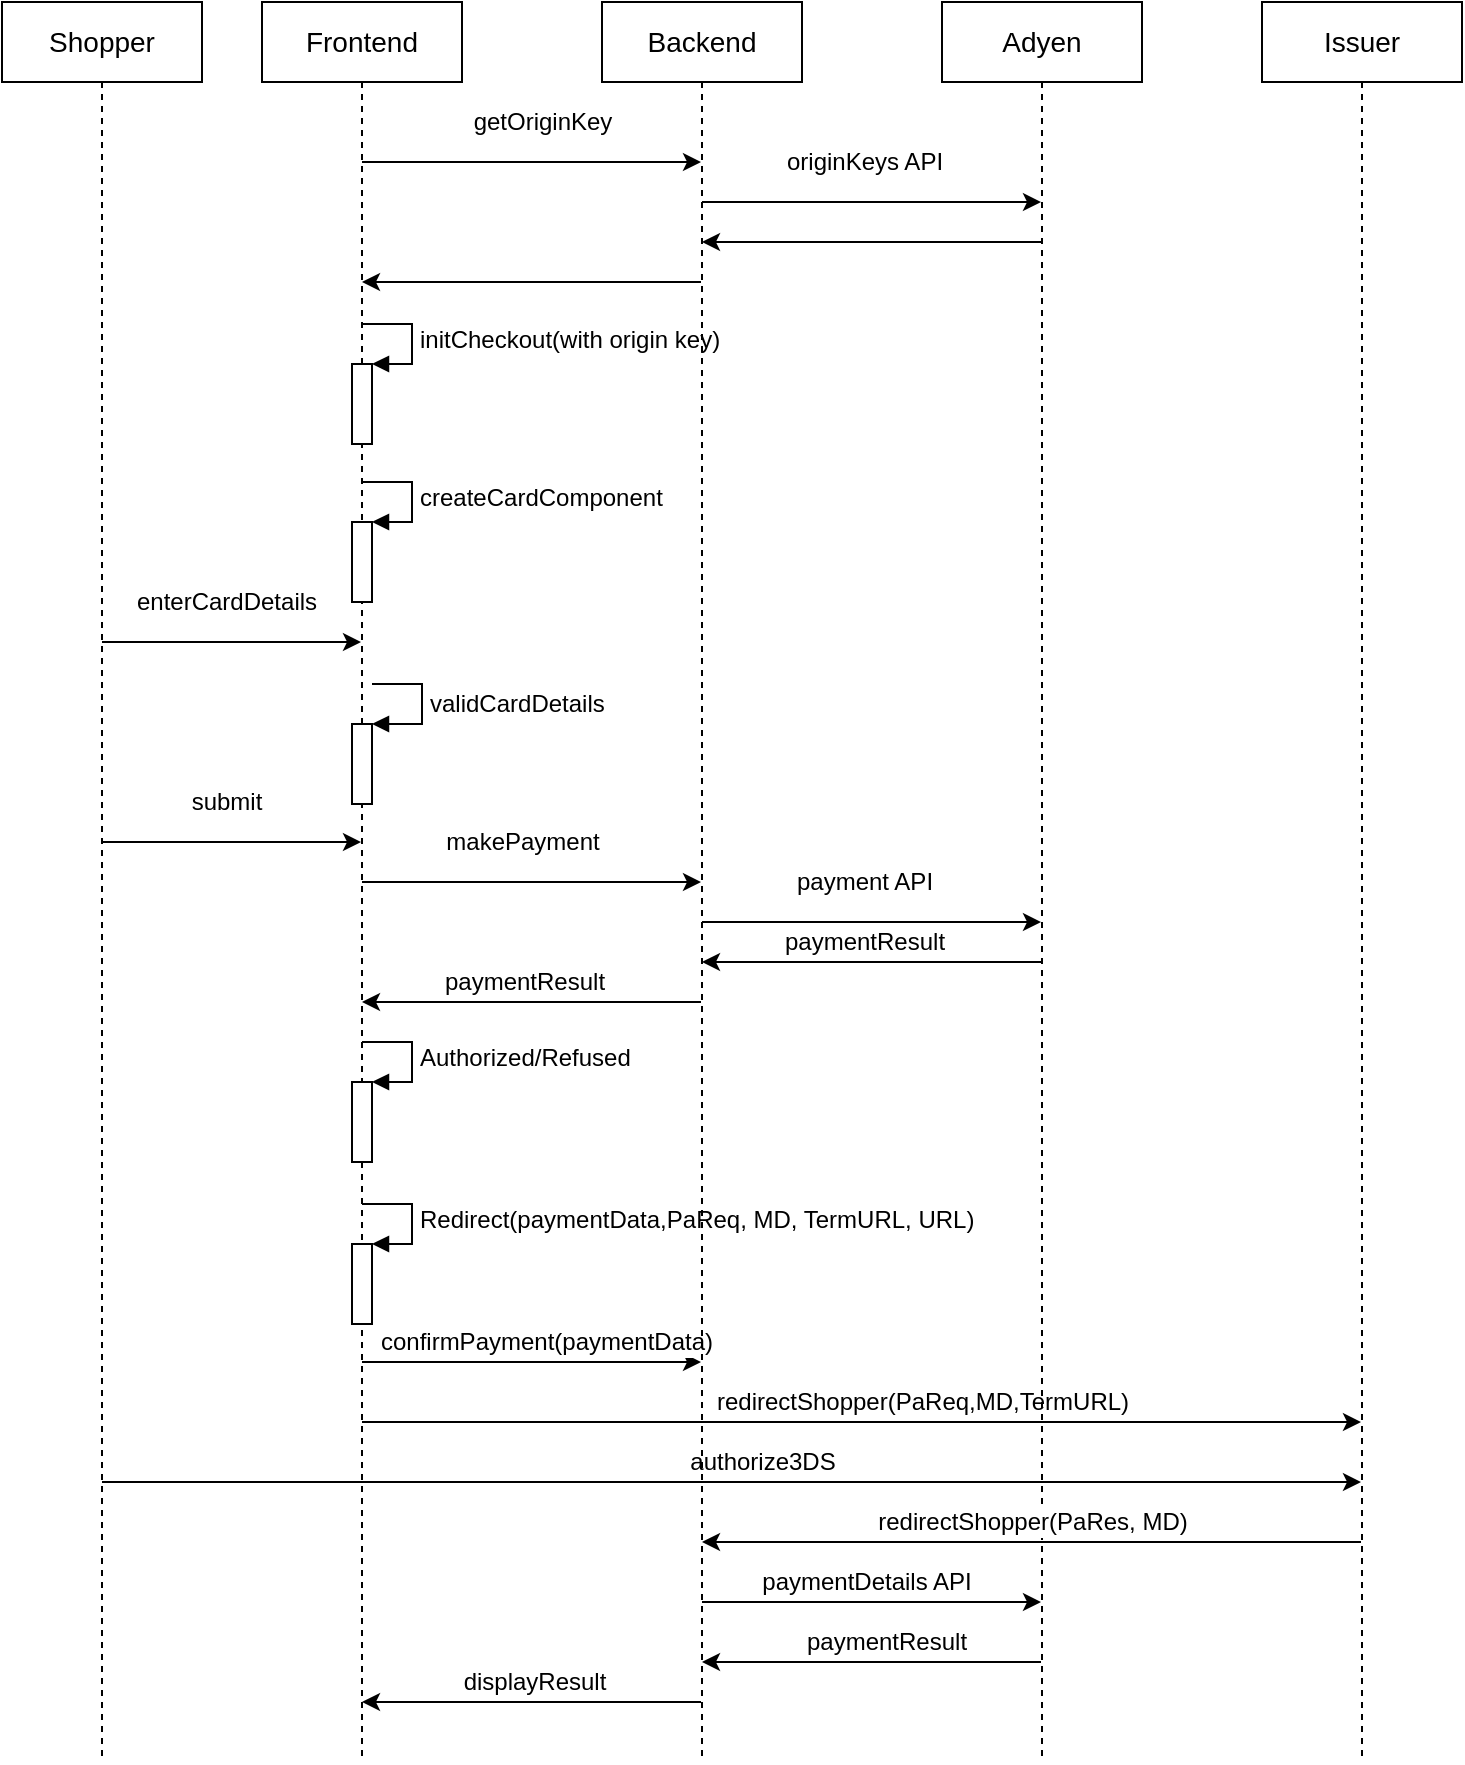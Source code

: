 <mxfile version="10.5.2" type="github"><diagram id="1lBWRXIuGNN_vF2pSEd8" name="Page-1"><mxGraphModel dx="2038" dy="1204" grid="1" gridSize="10" guides="1" tooltips="1" connect="1" arrows="1" fold="1" page="1" pageScale="1" pageWidth="827" pageHeight="1169" math="0" shadow="0"><root><mxCell id="0"/><mxCell id="1" parent="0"/><mxCell id="CIP1V62lfx__hymgTGc--11" style="edgeStyle=orthogonalEdgeStyle;rounded=0;orthogonalLoop=1;jettySize=auto;html=1;fontSize=12;" edge="1" parent="1" source="CIP1V62lfx__hymgTGc--2" target="CIP1V62lfx__hymgTGc--5"><mxGeometry relative="1" as="geometry"><Array as="points"><mxPoint x="330" y="120"/><mxPoint x="330" y="120"/></Array></mxGeometry></mxCell><mxCell id="CIP1V62lfx__hymgTGc--15" value="getOriginKey" style="text;html=1;resizable=0;points=[];align=center;verticalAlign=middle;labelBackgroundColor=#ffffff;fontSize=12;" vertex="1" connectable="0" parent="CIP1V62lfx__hymgTGc--11"><mxGeometry x="0.112" y="-2" relative="1" as="geometry"><mxPoint x="-4.5" y="-22" as="offset"/></mxGeometry></mxCell><mxCell id="CIP1V62lfx__hymgTGc--27" style="edgeStyle=orthogonalEdgeStyle;rounded=0;orthogonalLoop=1;jettySize=auto;html=1;fontSize=12;" edge="1" parent="1" source="CIP1V62lfx__hymgTGc--2" target="CIP1V62lfx__hymgTGc--5"><mxGeometry relative="1" as="geometry"><Array as="points"><mxPoint x="320" y="480"/><mxPoint x="320" y="480"/></Array></mxGeometry></mxCell><mxCell id="CIP1V62lfx__hymgTGc--28" value="makePayment" style="text;html=1;resizable=0;points=[];align=center;verticalAlign=middle;labelBackgroundColor=#ffffff;fontSize=12;" vertex="1" connectable="0" parent="CIP1V62lfx__hymgTGc--27"><mxGeometry x="0.147" y="4" relative="1" as="geometry"><mxPoint x="-17.5" y="-16" as="offset"/></mxGeometry></mxCell><mxCell id="CIP1V62lfx__hymgTGc--41" style="edgeStyle=orthogonalEdgeStyle;rounded=0;orthogonalLoop=1;jettySize=auto;html=1;fontSize=12;" edge="1" parent="1" source="CIP1V62lfx__hymgTGc--2" target="CIP1V62lfx__hymgTGc--32"><mxGeometry relative="1" as="geometry"><Array as="points"><mxPoint x="500" y="750"/><mxPoint x="500" y="750"/></Array></mxGeometry></mxCell><mxCell id="CIP1V62lfx__hymgTGc--43" value="redirectShopper(PaReq,MD,TermURL)" style="text;html=1;resizable=0;points=[];align=center;verticalAlign=middle;labelBackgroundColor=#ffffff;fontSize=12;" vertex="1" connectable="0" parent="CIP1V62lfx__hymgTGc--41"><mxGeometry x="0.166" y="2" relative="1" as="geometry"><mxPoint x="-11.5" y="-8" as="offset"/></mxGeometry></mxCell><mxCell id="CIP1V62lfx__hymgTGc--48" value="confirmPayment(paymentData)" style="edgeStyle=orthogonalEdgeStyle;rounded=0;orthogonalLoop=1;jettySize=auto;html=1;fontSize=12;" edge="1" parent="1" source="CIP1V62lfx__hymgTGc--2" target="CIP1V62lfx__hymgTGc--5"><mxGeometry x="0.065" y="10" relative="1" as="geometry"><Array as="points"><mxPoint x="330" y="720"/><mxPoint x="330" y="720"/></Array><mxPoint x="1" as="offset"/></mxGeometry></mxCell><mxCell id="CIP1V62lfx__hymgTGc--2" value="Frontend&lt;br style=&quot;font-size: 14px;&quot;&gt;" style="shape=umlLifeline;perimeter=lifelinePerimeter;whiteSpace=wrap;html=1;container=1;collapsible=0;recursiveResize=0;outlineConnect=0;fontSize=14;" vertex="1" parent="1"><mxGeometry x="190" y="40" width="100" height="880" as="geometry"/></mxCell><mxCell id="CIP1V62lfx__hymgTGc--23" value="" style="html=1;points=[];perimeter=orthogonalPerimeter;fontSize=12;" vertex="1" parent="CIP1V62lfx__hymgTGc--2"><mxGeometry x="45" y="361" width="10" height="40" as="geometry"/></mxCell><mxCell id="CIP1V62lfx__hymgTGc--24" value="validCardDetails" style="edgeStyle=orthogonalEdgeStyle;html=1;align=left;spacingLeft=2;endArrow=block;rounded=0;entryX=1;entryY=0;fontSize=12;" edge="1" target="CIP1V62lfx__hymgTGc--23" parent="CIP1V62lfx__hymgTGc--2"><mxGeometry relative="1" as="geometry"><mxPoint x="55" y="341" as="sourcePoint"/><Array as="points"><mxPoint x="80" y="341"/></Array></mxGeometry></mxCell><mxCell id="CIP1V62lfx__hymgTGc--53" value="" style="html=1;points=[];perimeter=orthogonalPerimeter;fontSize=12;" vertex="1" parent="CIP1V62lfx__hymgTGc--2"><mxGeometry x="45" y="181" width="10" height="40" as="geometry"/></mxCell><mxCell id="CIP1V62lfx__hymgTGc--54" value="initCheckout(with origin key)&lt;br style=&quot;font-size: 12px;&quot;&gt;" style="edgeStyle=orthogonalEdgeStyle;html=1;align=left;spacingLeft=2;endArrow=block;rounded=0;entryX=1;entryY=0;fontSize=12;" edge="1" target="CIP1V62lfx__hymgTGc--53" parent="CIP1V62lfx__hymgTGc--2"><mxGeometry relative="1" as="geometry"><mxPoint x="50" y="161" as="sourcePoint"/><Array as="points"><mxPoint x="75" y="161"/></Array></mxGeometry></mxCell><mxCell id="CIP1V62lfx__hymgTGc--56" value="" style="html=1;points=[];perimeter=orthogonalPerimeter;fontSize=12;" vertex="1" parent="CIP1V62lfx__hymgTGc--2"><mxGeometry x="45" y="260" width="10" height="40" as="geometry"/></mxCell><mxCell id="CIP1V62lfx__hymgTGc--57" value="createCardComponent&lt;br style=&quot;font-size: 12px;&quot;&gt;" style="edgeStyle=orthogonalEdgeStyle;html=1;align=left;spacingLeft=2;endArrow=block;rounded=0;entryX=1;entryY=0;fontSize=12;" edge="1" target="CIP1V62lfx__hymgTGc--56" parent="CIP1V62lfx__hymgTGc--2"><mxGeometry relative="1" as="geometry"><mxPoint x="50" y="240" as="sourcePoint"/><Array as="points"><mxPoint x="75" y="240"/></Array></mxGeometry></mxCell><mxCell id="CIP1V62lfx__hymgTGc--58" value="" style="html=1;points=[];perimeter=orthogonalPerimeter;fontSize=12;" vertex="1" parent="CIP1V62lfx__hymgTGc--2"><mxGeometry x="45" y="540" width="10" height="40" as="geometry"/></mxCell><mxCell id="CIP1V62lfx__hymgTGc--59" value="Authorized/Refused&lt;br style=&quot;font-size: 12px;&quot;&gt;" style="edgeStyle=orthogonalEdgeStyle;html=1;align=left;spacingLeft=2;endArrow=block;rounded=0;entryX=1;entryY=0;fontSize=12;" edge="1" target="CIP1V62lfx__hymgTGc--58" parent="CIP1V62lfx__hymgTGc--2"><mxGeometry relative="1" as="geometry"><mxPoint x="50" y="520" as="sourcePoint"/><Array as="points"><mxPoint x="75" y="520"/></Array></mxGeometry></mxCell><mxCell id="CIP1V62lfx__hymgTGc--60" value="" style="html=1;points=[];perimeter=orthogonalPerimeter;fontSize=12;" vertex="1" parent="CIP1V62lfx__hymgTGc--2"><mxGeometry x="45" y="621" width="10" height="40" as="geometry"/></mxCell><mxCell id="CIP1V62lfx__hymgTGc--61" value="Redirect(paymentData,PaReq, MD, TermURL, URL)&lt;br style=&quot;font-size: 12px;&quot;&gt;" style="edgeStyle=orthogonalEdgeStyle;html=1;align=left;spacingLeft=2;endArrow=block;rounded=0;entryX=1;entryY=0;fontSize=12;" edge="1" target="CIP1V62lfx__hymgTGc--60" parent="CIP1V62lfx__hymgTGc--2"><mxGeometry relative="1" as="geometry"><mxPoint x="50" y="601" as="sourcePoint"/><Array as="points"><mxPoint x="75" y="601"/></Array></mxGeometry></mxCell><mxCell id="CIP1V62lfx__hymgTGc--22" value="enterCardDetails" style="edgeStyle=orthogonalEdgeStyle;rounded=0;orthogonalLoop=1;jettySize=auto;html=1;fontSize=12;" edge="1" parent="1" source="CIP1V62lfx__hymgTGc--4" target="CIP1V62lfx__hymgTGc--2"><mxGeometry x="0.085" y="22" relative="1" as="geometry"><Array as="points"><mxPoint x="180" y="360"/><mxPoint x="180" y="360"/></Array><mxPoint x="-9" y="2" as="offset"/></mxGeometry></mxCell><mxCell id="CIP1V62lfx__hymgTGc--26" value="submit" style="edgeStyle=orthogonalEdgeStyle;rounded=0;orthogonalLoop=1;jettySize=auto;html=1;fontSize=12;" edge="1" parent="1" source="CIP1V62lfx__hymgTGc--4" target="CIP1V62lfx__hymgTGc--2"><mxGeometry x="0.085" y="22" relative="1" as="geometry"><Array as="points"><mxPoint x="180" y="460"/><mxPoint x="180" y="460"/></Array><mxPoint x="-9" y="2" as="offset"/></mxGeometry></mxCell><mxCell id="CIP1V62lfx__hymgTGc--44" style="edgeStyle=orthogonalEdgeStyle;rounded=0;orthogonalLoop=1;jettySize=auto;html=1;fontSize=12;" edge="1" parent="1" source="CIP1V62lfx__hymgTGc--4" target="CIP1V62lfx__hymgTGc--32"><mxGeometry relative="1" as="geometry"><Array as="points"><mxPoint x="480" y="780"/><mxPoint x="480" y="780"/></Array></mxGeometry></mxCell><mxCell id="CIP1V62lfx__hymgTGc--45" value="authorize3DS" style="text;html=1;resizable=0;points=[];align=center;verticalAlign=middle;labelBackgroundColor=#ffffff;fontSize=12;" vertex="1" connectable="0" parent="CIP1V62lfx__hymgTGc--44"><mxGeometry x="0.176" y="-40" relative="1" as="geometry"><mxPoint x="-40.5" y="-50" as="offset"/></mxGeometry></mxCell><mxCell id="CIP1V62lfx__hymgTGc--4" value="Shopper" style="shape=umlLifeline;perimeter=lifelinePerimeter;whiteSpace=wrap;html=1;container=1;collapsible=0;recursiveResize=0;outlineConnect=0;fontSize=14;" vertex="1" parent="1"><mxGeometry x="60" y="40" width="100" height="880" as="geometry"/></mxCell><mxCell id="CIP1V62lfx__hymgTGc--12" style="edgeStyle=orthogonalEdgeStyle;rounded=0;orthogonalLoop=1;jettySize=auto;html=1;fontSize=12;" edge="1" parent="1" source="CIP1V62lfx__hymgTGc--5" target="CIP1V62lfx__hymgTGc--6"><mxGeometry relative="1" as="geometry"><Array as="points"><mxPoint x="500" y="140"/><mxPoint x="500" y="140"/></Array></mxGeometry></mxCell><mxCell id="CIP1V62lfx__hymgTGc--16" value="originKeys API" style="text;html=1;resizable=0;points=[];align=center;verticalAlign=middle;labelBackgroundColor=#ffffff;fontSize=12;" vertex="1" connectable="0" parent="CIP1V62lfx__hymgTGc--12"><mxGeometry x="0.065" y="-11" relative="1" as="geometry"><mxPoint x="-9.5" y="-31" as="offset"/></mxGeometry></mxCell><mxCell id="CIP1V62lfx__hymgTGc--14" style="edgeStyle=orthogonalEdgeStyle;rounded=0;orthogonalLoop=1;jettySize=auto;html=1;fontSize=12;" edge="1" parent="1" source="CIP1V62lfx__hymgTGc--5" target="CIP1V62lfx__hymgTGc--2"><mxGeometry relative="1" as="geometry"><Array as="points"><mxPoint x="330" y="180"/><mxPoint x="330" y="180"/></Array></mxGeometry></mxCell><mxCell id="CIP1V62lfx__hymgTGc--29" value="payment API" style="edgeStyle=orthogonalEdgeStyle;rounded=0;orthogonalLoop=1;jettySize=auto;html=1;fontSize=12;" edge="1" parent="1" source="CIP1V62lfx__hymgTGc--5" target="CIP1V62lfx__hymgTGc--6"><mxGeometry x="-0.053" y="20" relative="1" as="geometry"><Array as="points"><mxPoint x="500" y="500"/><mxPoint x="500" y="500"/></Array><mxPoint as="offset"/></mxGeometry></mxCell><mxCell id="CIP1V62lfx__hymgTGc--31" value="paymentResult&lt;br style=&quot;font-size: 12px;&quot;&gt;" style="edgeStyle=orthogonalEdgeStyle;rounded=0;orthogonalLoop=1;jettySize=auto;html=1;fontSize=12;" edge="1" parent="1" source="CIP1V62lfx__hymgTGc--5" target="CIP1V62lfx__hymgTGc--2"><mxGeometry x="0.053" y="-10" relative="1" as="geometry"><Array as="points"><mxPoint x="330" y="540"/><mxPoint x="330" y="540"/></Array><mxPoint as="offset"/></mxGeometry></mxCell><mxCell id="CIP1V62lfx__hymgTGc--49" value="paymentDetails API" style="edgeStyle=orthogonalEdgeStyle;rounded=0;orthogonalLoop=1;jettySize=auto;html=1;fontSize=12;" edge="1" parent="1" source="CIP1V62lfx__hymgTGc--5" target="CIP1V62lfx__hymgTGc--6"><mxGeometry x="0.065" y="14" relative="1" as="geometry"><Array as="points"><mxPoint x="500" y="840"/><mxPoint x="500" y="840"/></Array><mxPoint x="-9" y="4" as="offset"/></mxGeometry></mxCell><mxCell id="CIP1V62lfx__hymgTGc--51" style="edgeStyle=orthogonalEdgeStyle;rounded=0;orthogonalLoop=1;jettySize=auto;html=1;fontSize=12;" edge="1" parent="1" source="CIP1V62lfx__hymgTGc--5" target="CIP1V62lfx__hymgTGc--2"><mxGeometry relative="1" as="geometry"><Array as="points"><mxPoint x="350" y="890"/><mxPoint x="350" y="890"/></Array></mxGeometry></mxCell><mxCell id="CIP1V62lfx__hymgTGc--52" value="displayResult" style="text;html=1;resizable=0;points=[];align=center;verticalAlign=middle;labelBackgroundColor=#ffffff;fontSize=12;" vertex="1" connectable="0" parent="CIP1V62lfx__hymgTGc--51"><mxGeometry x="-0.065" y="6" relative="1" as="geometry"><mxPoint x="-4.5" y="-16" as="offset"/></mxGeometry></mxCell><mxCell id="CIP1V62lfx__hymgTGc--5" value="Backend" style="shape=umlLifeline;perimeter=lifelinePerimeter;whiteSpace=wrap;html=1;container=1;collapsible=0;recursiveResize=0;outlineConnect=0;fontSize=14;" vertex="1" parent="1"><mxGeometry x="360" y="40" width="100" height="880" as="geometry"/></mxCell><mxCell id="CIP1V62lfx__hymgTGc--13" style="edgeStyle=orthogonalEdgeStyle;rounded=0;orthogonalLoop=1;jettySize=auto;html=1;fontSize=12;" edge="1" parent="1" source="CIP1V62lfx__hymgTGc--6" target="CIP1V62lfx__hymgTGc--5"><mxGeometry relative="1" as="geometry"><Array as="points"><mxPoint x="480" y="160"/><mxPoint x="480" y="160"/></Array></mxGeometry></mxCell><mxCell id="CIP1V62lfx__hymgTGc--30" value="paymentResult&lt;br style=&quot;font-size: 12px;&quot;&gt;" style="edgeStyle=orthogonalEdgeStyle;rounded=0;orthogonalLoop=1;jettySize=auto;html=1;fontSize=12;" edge="1" parent="1" source="CIP1V62lfx__hymgTGc--6" target="CIP1V62lfx__hymgTGc--5"><mxGeometry x="0.053" y="-10" relative="1" as="geometry"><Array as="points"><mxPoint x="490" y="520"/><mxPoint x="490" y="520"/></Array><mxPoint as="offset"/></mxGeometry></mxCell><mxCell id="CIP1V62lfx__hymgTGc--50" value="paymentResult" style="edgeStyle=orthogonalEdgeStyle;rounded=0;orthogonalLoop=1;jettySize=auto;html=1;fontSize=12;" edge="1" parent="1" source="CIP1V62lfx__hymgTGc--6" target="CIP1V62lfx__hymgTGc--5"><mxGeometry x="-0.065" y="-10" relative="1" as="geometry"><Array as="points"><mxPoint x="510" y="870"/><mxPoint x="510" y="870"/></Array><mxPoint x="1" as="offset"/></mxGeometry></mxCell><mxCell id="CIP1V62lfx__hymgTGc--6" value="Adyen" style="shape=umlLifeline;perimeter=lifelinePerimeter;whiteSpace=wrap;html=1;container=1;collapsible=0;recursiveResize=0;outlineConnect=0;fontSize=14;" vertex="1" parent="1"><mxGeometry x="530" y="40" width="100" height="880" as="geometry"/></mxCell><mxCell id="CIP1V62lfx__hymgTGc--46" style="edgeStyle=orthogonalEdgeStyle;rounded=0;orthogonalLoop=1;jettySize=auto;html=1;fontSize=12;" edge="1" parent="1" source="CIP1V62lfx__hymgTGc--32" target="CIP1V62lfx__hymgTGc--5"><mxGeometry relative="1" as="geometry"><Array as="points"><mxPoint x="550" y="810"/><mxPoint x="550" y="810"/></Array></mxGeometry></mxCell><mxCell id="CIP1V62lfx__hymgTGc--47" value="redirectShopper(PaRes, MD)" style="text;html=1;resizable=0;points=[];align=center;verticalAlign=middle;labelBackgroundColor=#ffffff;fontSize=12;" vertex="1" connectable="0" parent="CIP1V62lfx__hymgTGc--46"><mxGeometry x="-0.042" y="-9" relative="1" as="geometry"><mxPoint x="-6.5" y="-1" as="offset"/></mxGeometry></mxCell><mxCell id="CIP1V62lfx__hymgTGc--32" value="Issuer" style="shape=umlLifeline;perimeter=lifelinePerimeter;whiteSpace=wrap;html=1;container=1;collapsible=0;recursiveResize=0;outlineConnect=0;fontSize=14;" vertex="1" parent="1"><mxGeometry x="690" y="40" width="100" height="880" as="geometry"/></mxCell></root></mxGraphModel></diagram></mxfile>